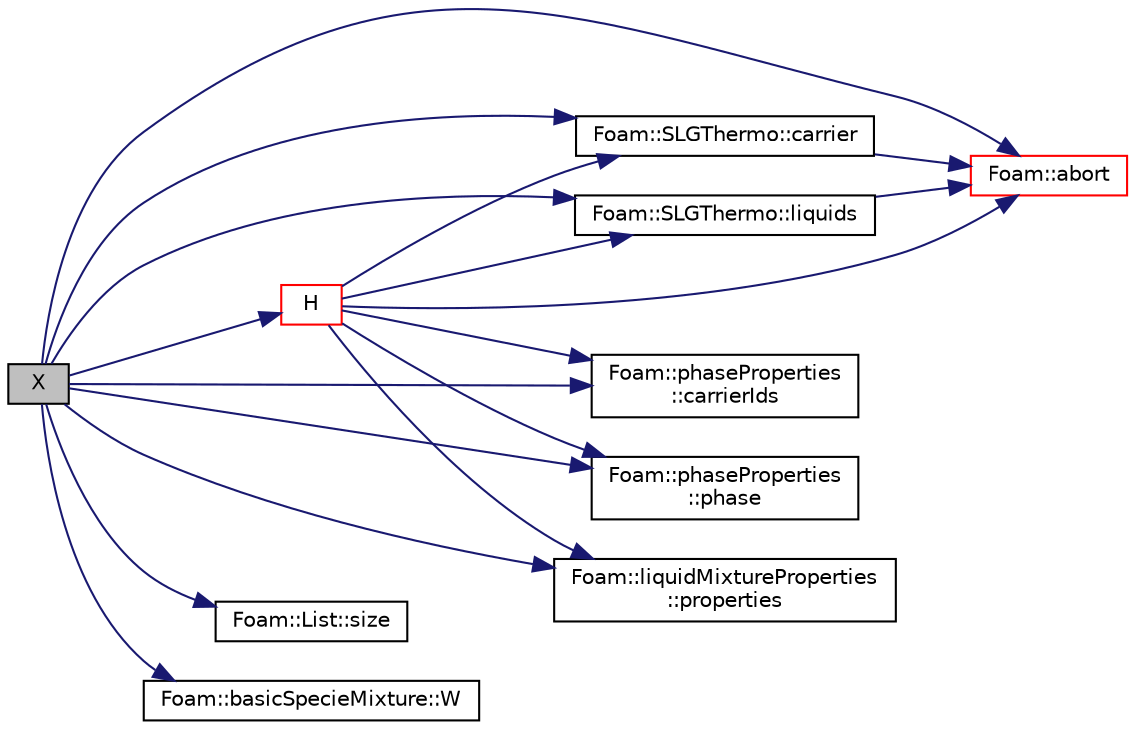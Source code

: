 digraph "X"
{
  bgcolor="transparent";
  edge [fontname="Helvetica",fontsize="10",labelfontname="Helvetica",labelfontsize="10"];
  node [fontname="Helvetica",fontsize="10",shape=record];
  rankdir="LR";
  Node1 [label="X",height=0.2,width=0.4,color="black", fillcolor="grey75", style="filled", fontcolor="black"];
  Node1 -> Node2 [color="midnightblue",fontsize="10",style="solid",fontname="Helvetica"];
  Node2 [label="Foam::abort",height=0.2,width=0.4,color="red",URL="$a10887.html#a447107a607d03e417307c203fa5fb44b"];
  Node1 -> Node3 [color="midnightblue",fontsize="10",style="solid",fontname="Helvetica"];
  Node3 [label="Foam::SLGThermo::carrier",height=0.2,width=0.4,color="black",URL="$a02408.html#ad09148d289e10bb0f0264a4623d3822b",tooltip="Return reference to the gaseous components. "];
  Node3 -> Node2 [color="midnightblue",fontsize="10",style="solid",fontname="Helvetica"];
  Node1 -> Node4 [color="midnightblue",fontsize="10",style="solid",fontname="Helvetica"];
  Node4 [label="Foam::phaseProperties\l::carrierIds",height=0.2,width=0.4,color="black",URL="$a01882.html#a0028afea9087dbde48f8ef78a64af4df",tooltip="Return const access to the map to the carrier ids. "];
  Node1 -> Node5 [color="midnightblue",fontsize="10",style="solid",fontname="Helvetica"];
  Node5 [label="H",height=0.2,width=0.4,color="red",URL="$a00328.html#a338a3d5a8c759d9c5263d7c2fa4053c7",tooltip="Return total enthalpy for the phase phaseI. "];
  Node5 -> Node6 [color="midnightblue",fontsize="10",style="solid",fontname="Helvetica"];
  Node6 [label="Foam::phaseProperties\l::phase",height=0.2,width=0.4,color="black",URL="$a01882.html#afdc8fb4fa53c19a4bc2aeb2162b2bdf4",tooltip="Return const access to the phase type. "];
  Node5 -> Node4 [color="midnightblue",fontsize="10",style="solid",fontname="Helvetica"];
  Node5 -> Node3 [color="midnightblue",fontsize="10",style="solid",fontname="Helvetica"];
  Node5 -> Node7 [color="midnightblue",fontsize="10",style="solid",fontname="Helvetica"];
  Node7 [label="Foam::SLGThermo::liquids",height=0.2,width=0.4,color="black",URL="$a02408.html#a5380a8807acfea3ce69f4d4386f49f64",tooltip="Return reference to the global (additional) liquids. "];
  Node7 -> Node2 [color="midnightblue",fontsize="10",style="solid",fontname="Helvetica"];
  Node5 -> Node8 [color="midnightblue",fontsize="10",style="solid",fontname="Helvetica"];
  Node8 [label="Foam::liquidMixtureProperties\l::properties",height=0.2,width=0.4,color="black",URL="$a01387.html#a67d9f77fcf67fad544225c6e5243b1e2",tooltip="Return the liquid properties. "];
  Node5 -> Node2 [color="midnightblue",fontsize="10",style="solid",fontname="Helvetica"];
  Node1 -> Node7 [color="midnightblue",fontsize="10",style="solid",fontname="Helvetica"];
  Node1 -> Node6 [color="midnightblue",fontsize="10",style="solid",fontname="Helvetica"];
  Node1 -> Node8 [color="midnightblue",fontsize="10",style="solid",fontname="Helvetica"];
  Node1 -> Node9 [color="midnightblue",fontsize="10",style="solid",fontname="Helvetica"];
  Node9 [label="Foam::List::size",height=0.2,width=0.4,color="black",URL="$a01392.html#a8a5f6fa29bd4b500caf186f60245b384",tooltip="Override size to be inconsistent with allocated storage. "];
  Node1 -> Node10 [color="midnightblue",fontsize="10",style="solid",fontname="Helvetica"];
  Node10 [label="Foam::basicSpecieMixture::W",height=0.2,width=0.4,color="black",URL="$a00111.html#ad064cd901ba7e9eaf0877f49761beb30",tooltip="Molecular weight of the given specie [kg/kmol]. "];
}
